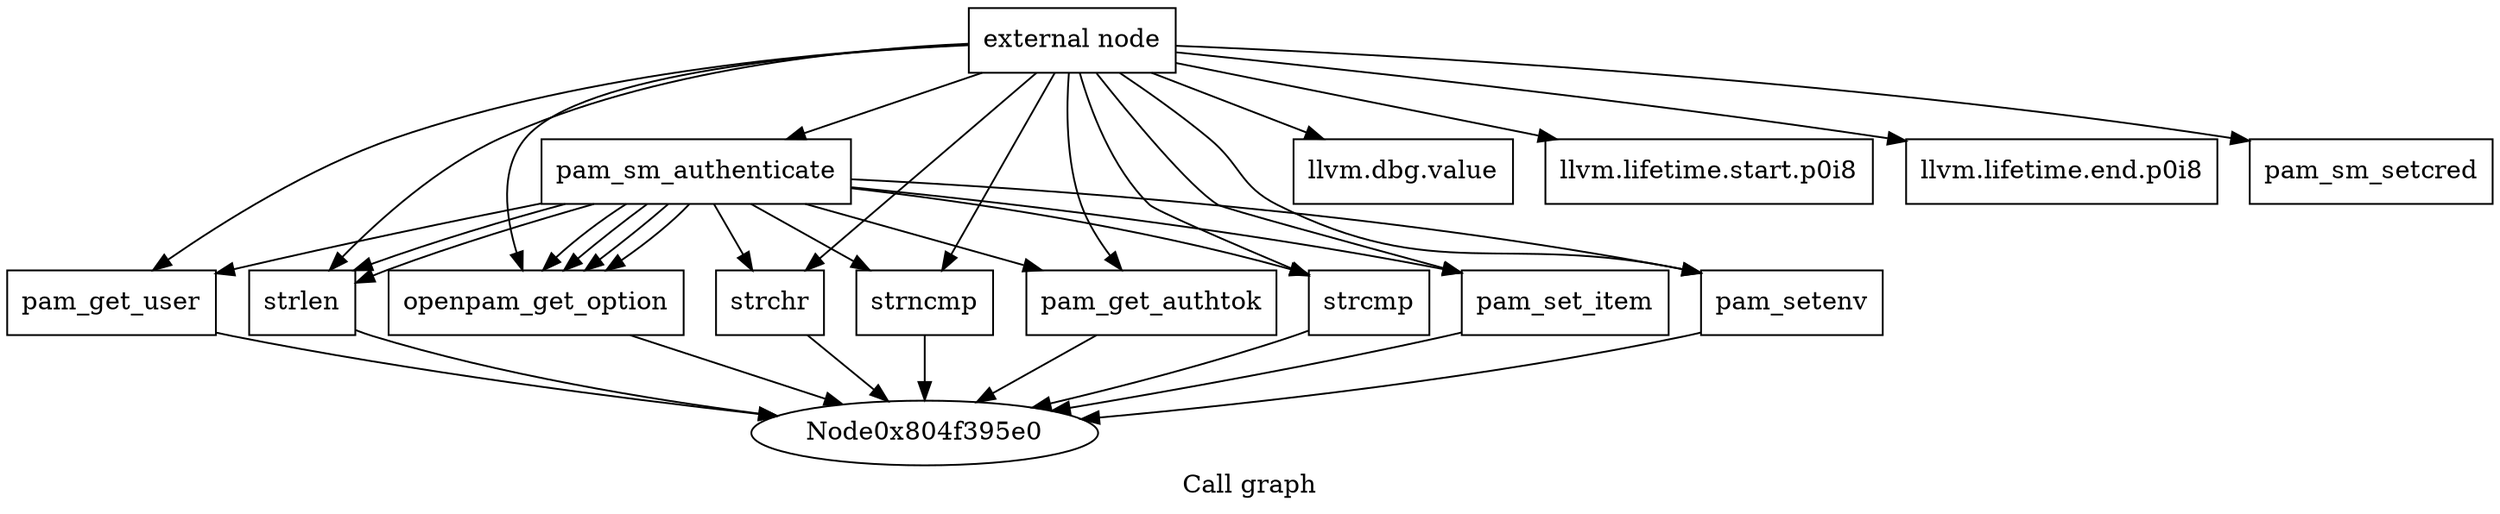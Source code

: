 digraph "Call graph" {
	label="Call graph";

	Node0x804f395b0 [shape=record,label="{external node}"];
	Node0x804f395b0 -> Node0x804f39640;
	Node0x804f395b0 -> Node0x804f39a00;
	Node0x804f395b0 -> Node0x804f39a60;
	Node0x804f395b0 -> Node0x804f396a0;
	Node0x804f395b0 -> Node0x804f39700;
	Node0x804f395b0 -> Node0x804f39760;
	Node0x804f395b0 -> Node0x804f397c0;
	Node0x804f395b0 -> Node0x804f39820;
	Node0x804f395b0 -> Node0x804f39880;
	Node0x804f395b0 -> Node0x804f398e0;
	Node0x804f395b0 -> Node0x804f39940;
	Node0x804f395b0 -> Node0x804f399a0;
	Node0x804f395b0 -> Node0x804f39ac0;
	Node0x804f395b0 -> Node0x804f39b20;
	Node0x804f39640 [shape=record,label="{pam_sm_authenticate}"];
	Node0x804f39640 -> Node0x804f396a0;
	Node0x804f39640 -> Node0x804f39700;
	Node0x804f39640 -> Node0x804f39760;
	Node0x804f39640 -> Node0x804f397c0;
	Node0x804f39640 -> Node0x804f39760;
	Node0x804f39640 -> Node0x804f39820;
	Node0x804f39640 -> Node0x804f39700;
	Node0x804f39640 -> Node0x804f39880;
	Node0x804f39640 -> Node0x804f39700;
	Node0x804f39640 -> Node0x804f398e0;
	Node0x804f39640 -> Node0x804f39700;
	Node0x804f39640 -> Node0x804f39940;
	Node0x804f39640 -> Node0x804f399a0;
	Node0x804f39a00 [shape=record,label="{llvm.dbg.value}"];
	Node0x804f39a60 [shape=record,label="{llvm.lifetime.start.p0i8}"];
	Node0x804f396a0 [shape=record,label="{pam_get_user}"];
	Node0x804f396a0 -> Node0x804f395e0;
	Node0x804f39700 [shape=record,label="{openpam_get_option}"];
	Node0x804f39700 -> Node0x804f395e0;
	Node0x804f39760 [shape=record,label="{strlen}"];
	Node0x804f39760 -> Node0x804f395e0;
	Node0x804f397c0 [shape=record,label="{strchr}"];
	Node0x804f397c0 -> Node0x804f395e0;
	Node0x804f39820 [shape=record,label="{strncmp}"];
	Node0x804f39820 -> Node0x804f395e0;
	Node0x804f39880 [shape=record,label="{pam_get_authtok}"];
	Node0x804f39880 -> Node0x804f395e0;
	Node0x804f398e0 [shape=record,label="{strcmp}"];
	Node0x804f398e0 -> Node0x804f395e0;
	Node0x804f39940 [shape=record,label="{pam_set_item}"];
	Node0x804f39940 -> Node0x804f395e0;
	Node0x804f399a0 [shape=record,label="{pam_setenv}"];
	Node0x804f399a0 -> Node0x804f395e0;
	Node0x804f39ac0 [shape=record,label="{llvm.lifetime.end.p0i8}"];
	Node0x804f39b20 [shape=record,label="{pam_sm_setcred}"];
}
